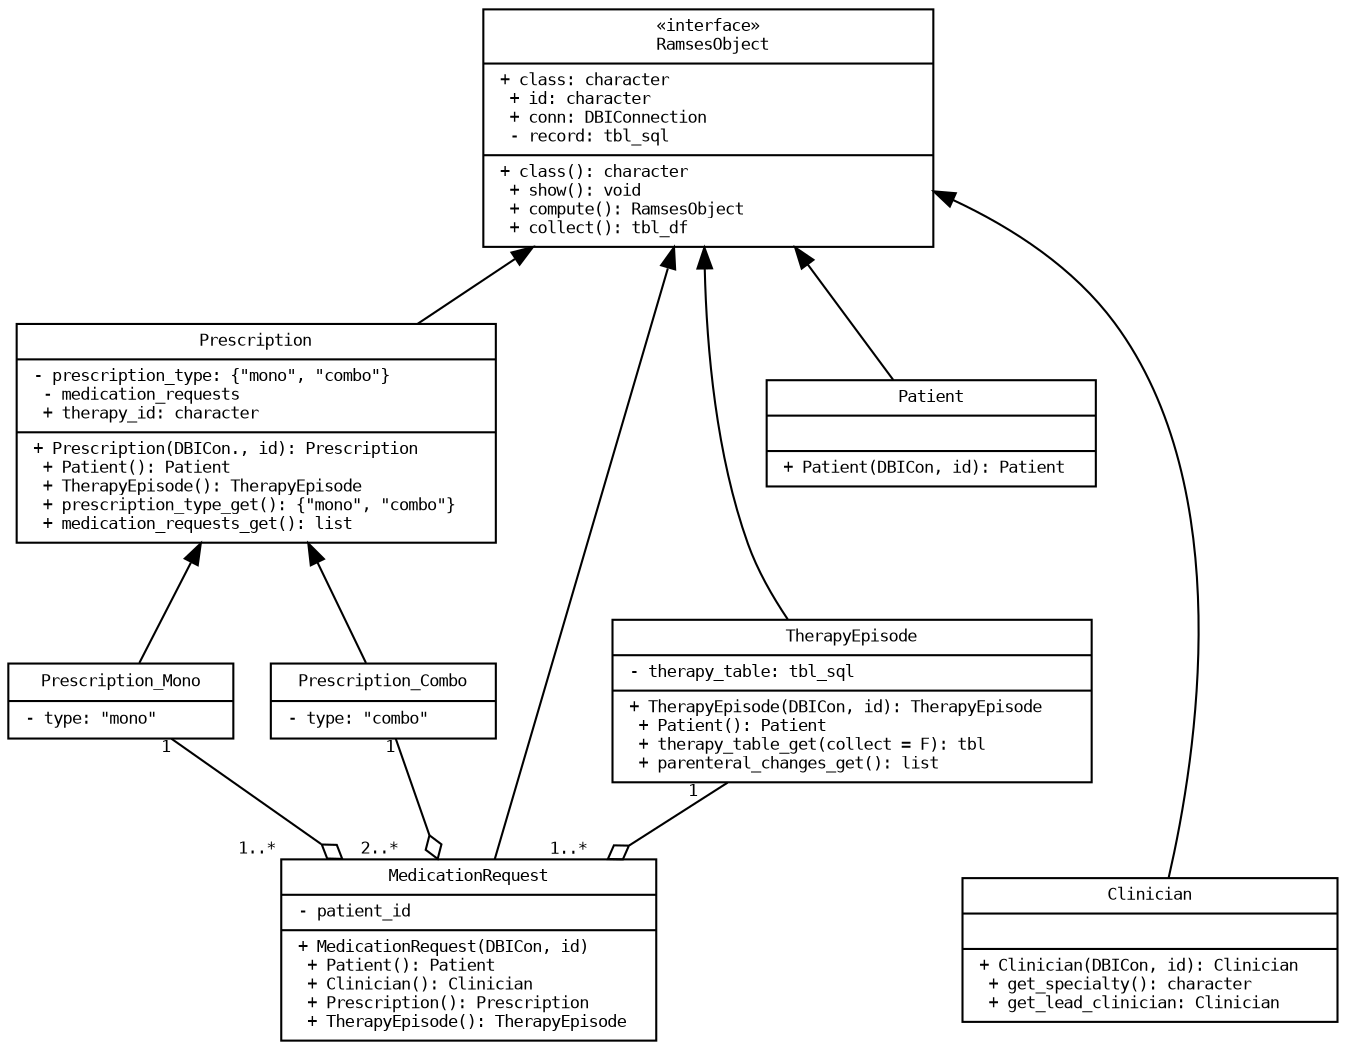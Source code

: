 digraph G {
  fontsize = 8

  node [
          fontname = "monospace"
          fontsize = 8
          shape = "record"
          width = 1.5
  ]

  edge [
          fontname = "monospace"
          fontsize = 8
  ]

# arrowheads
# Association open
# Inheritance empty
# Realisation/implementation empty + style=dashed
# Dependency open + style=dashed
# Aggregation odiamond
# Composition diamond


# Interface
RamsesObject [
  width = 3
  label = "{«interface»\n
  RamsesObject|
  + class: character\l
  + id: character\l
  + conn: DBIConnection\l
  - record: tbl_sql\l|
  
  + class(): character\l
  + show(): void\l
  + compute(): RamsesObject\l
  + collect(): tbl_df\l}"
]

Prescription [
  width = 3.2
  label = "{Prescription|
  - prescription_type: \{\"mono\", \"combo\"\}\l
  - medication_requests\l
  + therapy_id: character\l|
  
  + Prescription(DBICon., id): Prescription\l
  + Patient(): Patient\l
  + TherapyEpisode(): TherapyEpisode\l
  + prescription_type_get(): \{\"mono\", \"combo\"\}\l
  + medication_requests_get(): list\l}"
]

Prescription_Mono [
  label = "{Prescription_Mono|
  - type: \"mono\"\l
  }"
]

Prescription_Combo [
  label = "{Prescription_Combo|
  - type: \"combo\"\l
  }"
]

MedicationRequest [
  width = 2.5
  label = "{MedicationRequest|
  - patient_id\l|
  
  + MedicationRequest(DBICon, id)\l
  + Patient(): Patient\l
  + Clinician(): Clinician\l
  + Prescription(): Prescription\l
  + TherapyEpisode(): TherapyEpisode\l}"
]

TherapyEpisode [
  width = 3.2
  label = "{TherapyEpisode|
  - therapy_table: tbl_sql\l|
  
  + TherapyEpisode(DBICon, id): TherapyEpisode\l
  + Patient(): Patient\l
  + therapy_table_get(collect = F): tbl\l
  + parenteral_changes_get(): list\l}"
#  +???
#  + therapy_timeline_get()
#  + medication_request_get(): list\l}"
]

Patient [
  width = 2.2
  label = "{Patient|
  \l|
  + Patient(DBICon, id): Patient\l}"
]

Clinician [
  width = 2.5
  label = "{Clinician|
  \l|
  + Clinician(DBICon, id): Clinician\l
  + get_specialty(): character\l
  + get_lead_clinician: Clinician\l}"
]

/*
TherapyList [
label = "{TherapyList|\l+ id: list\l+ type: \"therapy-list\"\l- TherapyTable: tbl\l+ lazy_status: boolean\l|+ fetch(): data.frame\l + therapy_table(): list\l}"
]
*/


RamsesObject -> Prescription [dir=back]
Prescription -> Prescription_Mono [dir=back]
Prescription -> Prescription_Combo [dir=back]
RamsesObject -> MedicationRequest [dir=back]

RamsesObject -> Patient [dir=back]
RamsesObject -> Clinician [dir=back]
RamsesObject -> TherapyEpisode [dir=back]

TherapyEpisode -> MedicationRequest [ constraint=false
  arrowhead=odiamond
  headlabel = "1..*  "
  taillabel = "1   "]
Prescription_Mono -> MedicationRequest [ constraint=false
  arrowhead=odiamond
  headlabel = "1..*       "
  taillabel = "1"]
Prescription_Combo -> MedicationRequest [
  arrowhead=odiamond
  headlabel = "2..*    "
  taillabel = "1"]


Patient -> Clinician [ style = invis ]; 
TherapyEpisode -> Clinician  [ style = invis ]; 
Patient -> TherapyEpisode  [ style = invis ]; 


/*
TherapyEpisode -> TherapyList [constraint=false
  arrowtail=odiamond
  headlabel = "2..*  "
  taillabel = "0..*  "]
*/  
}